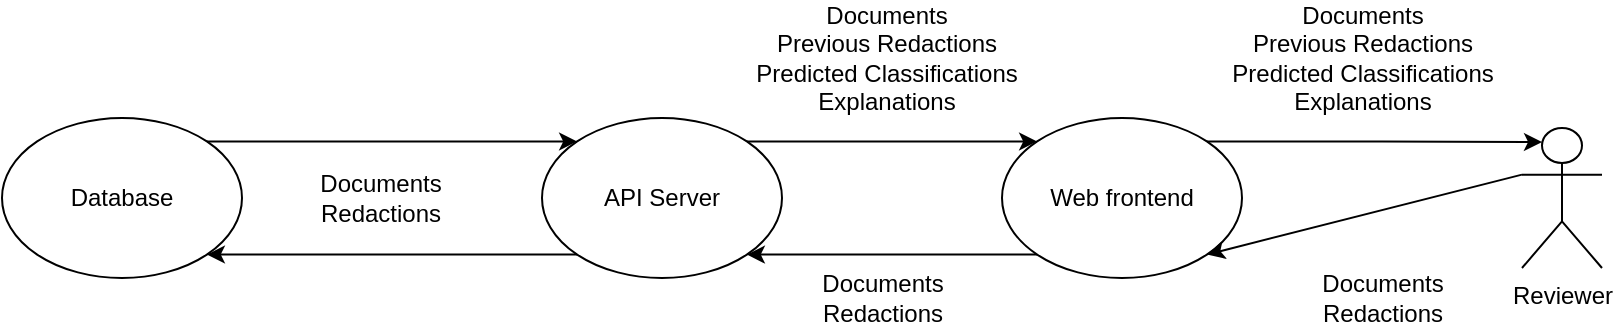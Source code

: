 <mxfile version="12.9.6" type="device"><diagram id="5OIOLlhNWF5dVL12I88h" name="Page-1"><mxGraphModel dx="922" dy="511" grid="1" gridSize="10" guides="1" tooltips="1" connect="1" arrows="1" fold="1" page="1" pageScale="1" pageWidth="827" pageHeight="1169" math="0" shadow="0"><root><mxCell id="0"/><mxCell id="1" parent="0"/><mxCell id="o_BKUL8b0UOgEw4WyyKO-26" style="edgeStyle=orthogonalEdgeStyle;rounded=0;orthogonalLoop=1;jettySize=auto;html=1;exitX=1;exitY=0;exitDx=0;exitDy=0;entryX=0;entryY=0;entryDx=0;entryDy=0;" edge="1" parent="1" source="o_BKUL8b0UOgEw4WyyKO-1" target="o_BKUL8b0UOgEw4WyyKO-2"><mxGeometry relative="1" as="geometry"/></mxCell><mxCell id="o_BKUL8b0UOgEw4WyyKO-28" value="&lt;div&gt;Documents&lt;/div&gt;&lt;div&gt;Redactions&lt;/div&gt;" style="text;html=1;align=center;verticalAlign=middle;resizable=0;points=[];labelBackgroundColor=#ffffff;" vertex="1" connectable="0" parent="o_BKUL8b0UOgEw4WyyKO-26"><mxGeometry x="0.119" y="-2" relative="1" as="geometry"><mxPoint x="-17.43" y="26.28" as="offset"/></mxGeometry></mxCell><mxCell id="o_BKUL8b0UOgEw4WyyKO-1" value="Database" style="ellipse;whiteSpace=wrap;html=1;" vertex="1" parent="1"><mxGeometry x="10" y="140" width="120" height="80" as="geometry"/></mxCell><mxCell id="o_BKUL8b0UOgEw4WyyKO-25" style="edgeStyle=orthogonalEdgeStyle;rounded=0;orthogonalLoop=1;jettySize=auto;html=1;exitX=0;exitY=1;exitDx=0;exitDy=0;entryX=1;entryY=1;entryDx=0;entryDy=0;" edge="1" parent="1" source="o_BKUL8b0UOgEw4WyyKO-2" target="o_BKUL8b0UOgEw4WyyKO-1"><mxGeometry relative="1" as="geometry"/></mxCell><mxCell id="o_BKUL8b0UOgEw4WyyKO-27" style="edgeStyle=orthogonalEdgeStyle;rounded=0;orthogonalLoop=1;jettySize=auto;html=1;exitX=1;exitY=0;exitDx=0;exitDy=0;entryX=0;entryY=0;entryDx=0;entryDy=0;" edge="1" parent="1" source="o_BKUL8b0UOgEw4WyyKO-2" target="o_BKUL8b0UOgEw4WyyKO-3"><mxGeometry relative="1" as="geometry"/></mxCell><mxCell id="o_BKUL8b0UOgEw4WyyKO-29" value="&lt;div&gt;Documents&lt;/div&gt;&lt;div&gt;Previous Redactions&lt;br&gt;&lt;/div&gt;&lt;div&gt;Predicted Classifications&lt;/div&gt;&lt;div&gt;Explanations&lt;/div&gt;" style="text;html=1;align=center;verticalAlign=middle;resizable=0;points=[];labelBackgroundColor=#ffffff;" vertex="1" connectable="0" parent="o_BKUL8b0UOgEw4WyyKO-27"><mxGeometry x="-0.051" y="-1" relative="1" as="geometry"><mxPoint y="-42.72" as="offset"/></mxGeometry></mxCell><mxCell id="o_BKUL8b0UOgEw4WyyKO-2" value="API Server" style="ellipse;whiteSpace=wrap;html=1;" vertex="1" parent="1"><mxGeometry x="280" y="140" width="120" height="80" as="geometry"/></mxCell><mxCell id="o_BKUL8b0UOgEw4WyyKO-20" style="edgeStyle=orthogonalEdgeStyle;rounded=0;orthogonalLoop=1;jettySize=auto;html=1;exitX=1;exitY=0;exitDx=0;exitDy=0;entryX=0.25;entryY=0.1;entryDx=0;entryDy=0;entryPerimeter=0;" edge="1" parent="1" source="o_BKUL8b0UOgEw4WyyKO-3" target="o_BKUL8b0UOgEw4WyyKO-14"><mxGeometry relative="1" as="geometry"><Array as="points"><mxPoint x="700" y="152"/></Array></mxGeometry></mxCell><mxCell id="o_BKUL8b0UOgEw4WyyKO-21" value="&lt;div&gt;Documents&lt;/div&gt;&lt;div&gt;Previous Redactions&lt;br&gt;&lt;/div&gt;&lt;div&gt;Predicted Classifications&lt;/div&gt;&lt;div&gt;Explanations&lt;/div&gt;" style="text;html=1;align=center;verticalAlign=middle;resizable=0;points=[];labelBackgroundColor=#ffffff;" vertex="1" connectable="0" parent="o_BKUL8b0UOgEw4WyyKO-20"><mxGeometry x="0.045" y="-25" relative="1" as="geometry"><mxPoint x="-9.82" y="-66.67" as="offset"/></mxGeometry></mxCell><mxCell id="o_BKUL8b0UOgEw4WyyKO-24" style="edgeStyle=orthogonalEdgeStyle;rounded=0;orthogonalLoop=1;jettySize=auto;html=1;exitX=0;exitY=1;exitDx=0;exitDy=0;entryX=1;entryY=1;entryDx=0;entryDy=0;" edge="1" parent="1" source="o_BKUL8b0UOgEw4WyyKO-3" target="o_BKUL8b0UOgEw4WyyKO-2"><mxGeometry relative="1" as="geometry"/></mxCell><mxCell id="o_BKUL8b0UOgEw4WyyKO-30" value="&lt;div&gt;Documents&lt;/div&gt;&lt;div&gt;Redactions&lt;/div&gt;" style="text;html=1;align=center;verticalAlign=middle;resizable=0;points=[];labelBackgroundColor=#ffffff;" vertex="1" connectable="0" parent="o_BKUL8b0UOgEw4WyyKO-24"><mxGeometry x="0.119" y="-1" relative="1" as="geometry"><mxPoint x="3.26" y="22.72" as="offset"/></mxGeometry></mxCell><mxCell id="o_BKUL8b0UOgEw4WyyKO-3" value="Web frontend" style="ellipse;whiteSpace=wrap;html=1;" vertex="1" parent="1"><mxGeometry x="510" y="140" width="120" height="80" as="geometry"/></mxCell><mxCell id="o_BKUL8b0UOgEw4WyyKO-14" value="&lt;div&gt;Reviewer&lt;/div&gt;" style="shape=umlActor;verticalLabelPosition=bottom;labelBackgroundColor=#ffffff;verticalAlign=top;html=1;outlineConnect=0;" vertex="1" parent="1"><mxGeometry x="770" y="145" width="40" height="70" as="geometry"/></mxCell><mxCell id="o_BKUL8b0UOgEw4WyyKO-15" value="" style="endArrow=classic;html=1;entryX=1;entryY=1;entryDx=0;entryDy=0;exitX=0;exitY=0.333;exitDx=0;exitDy=0;exitPerimeter=0;" edge="1" parent="1" source="o_BKUL8b0UOgEw4WyyKO-14" target="o_BKUL8b0UOgEw4WyyKO-3"><mxGeometry width="50" height="50" relative="1" as="geometry"><mxPoint x="600" y="300" as="sourcePoint"/><mxPoint x="650" y="250" as="targetPoint"/></mxGeometry></mxCell><mxCell id="o_BKUL8b0UOgEw4WyyKO-17" value="&lt;div&gt;Documents&lt;/div&gt;&lt;div&gt;Redactions&lt;/div&gt;" style="text;html=1;align=center;verticalAlign=middle;resizable=0;points=[];labelBackgroundColor=#ffffff;" vertex="1" connectable="0" parent="o_BKUL8b0UOgEw4WyyKO-15"><mxGeometry x="0.167" y="-1" relative="1" as="geometry"><mxPoint x="22.33" y="39.29" as="offset"/></mxGeometry></mxCell></root></mxGraphModel></diagram></mxfile>